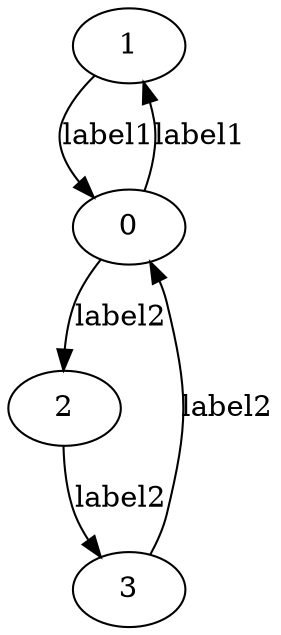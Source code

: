 digraph {
1;
0;
2;
3;
1 -> 0 [key=0, label=label1];
0 -> 1 [key=0, label=label1];
0 -> 2 [key=0, label=label2];
2 -> 3 [key=0, label=label2];
3 -> 0 [key=0, label=label2];
}
